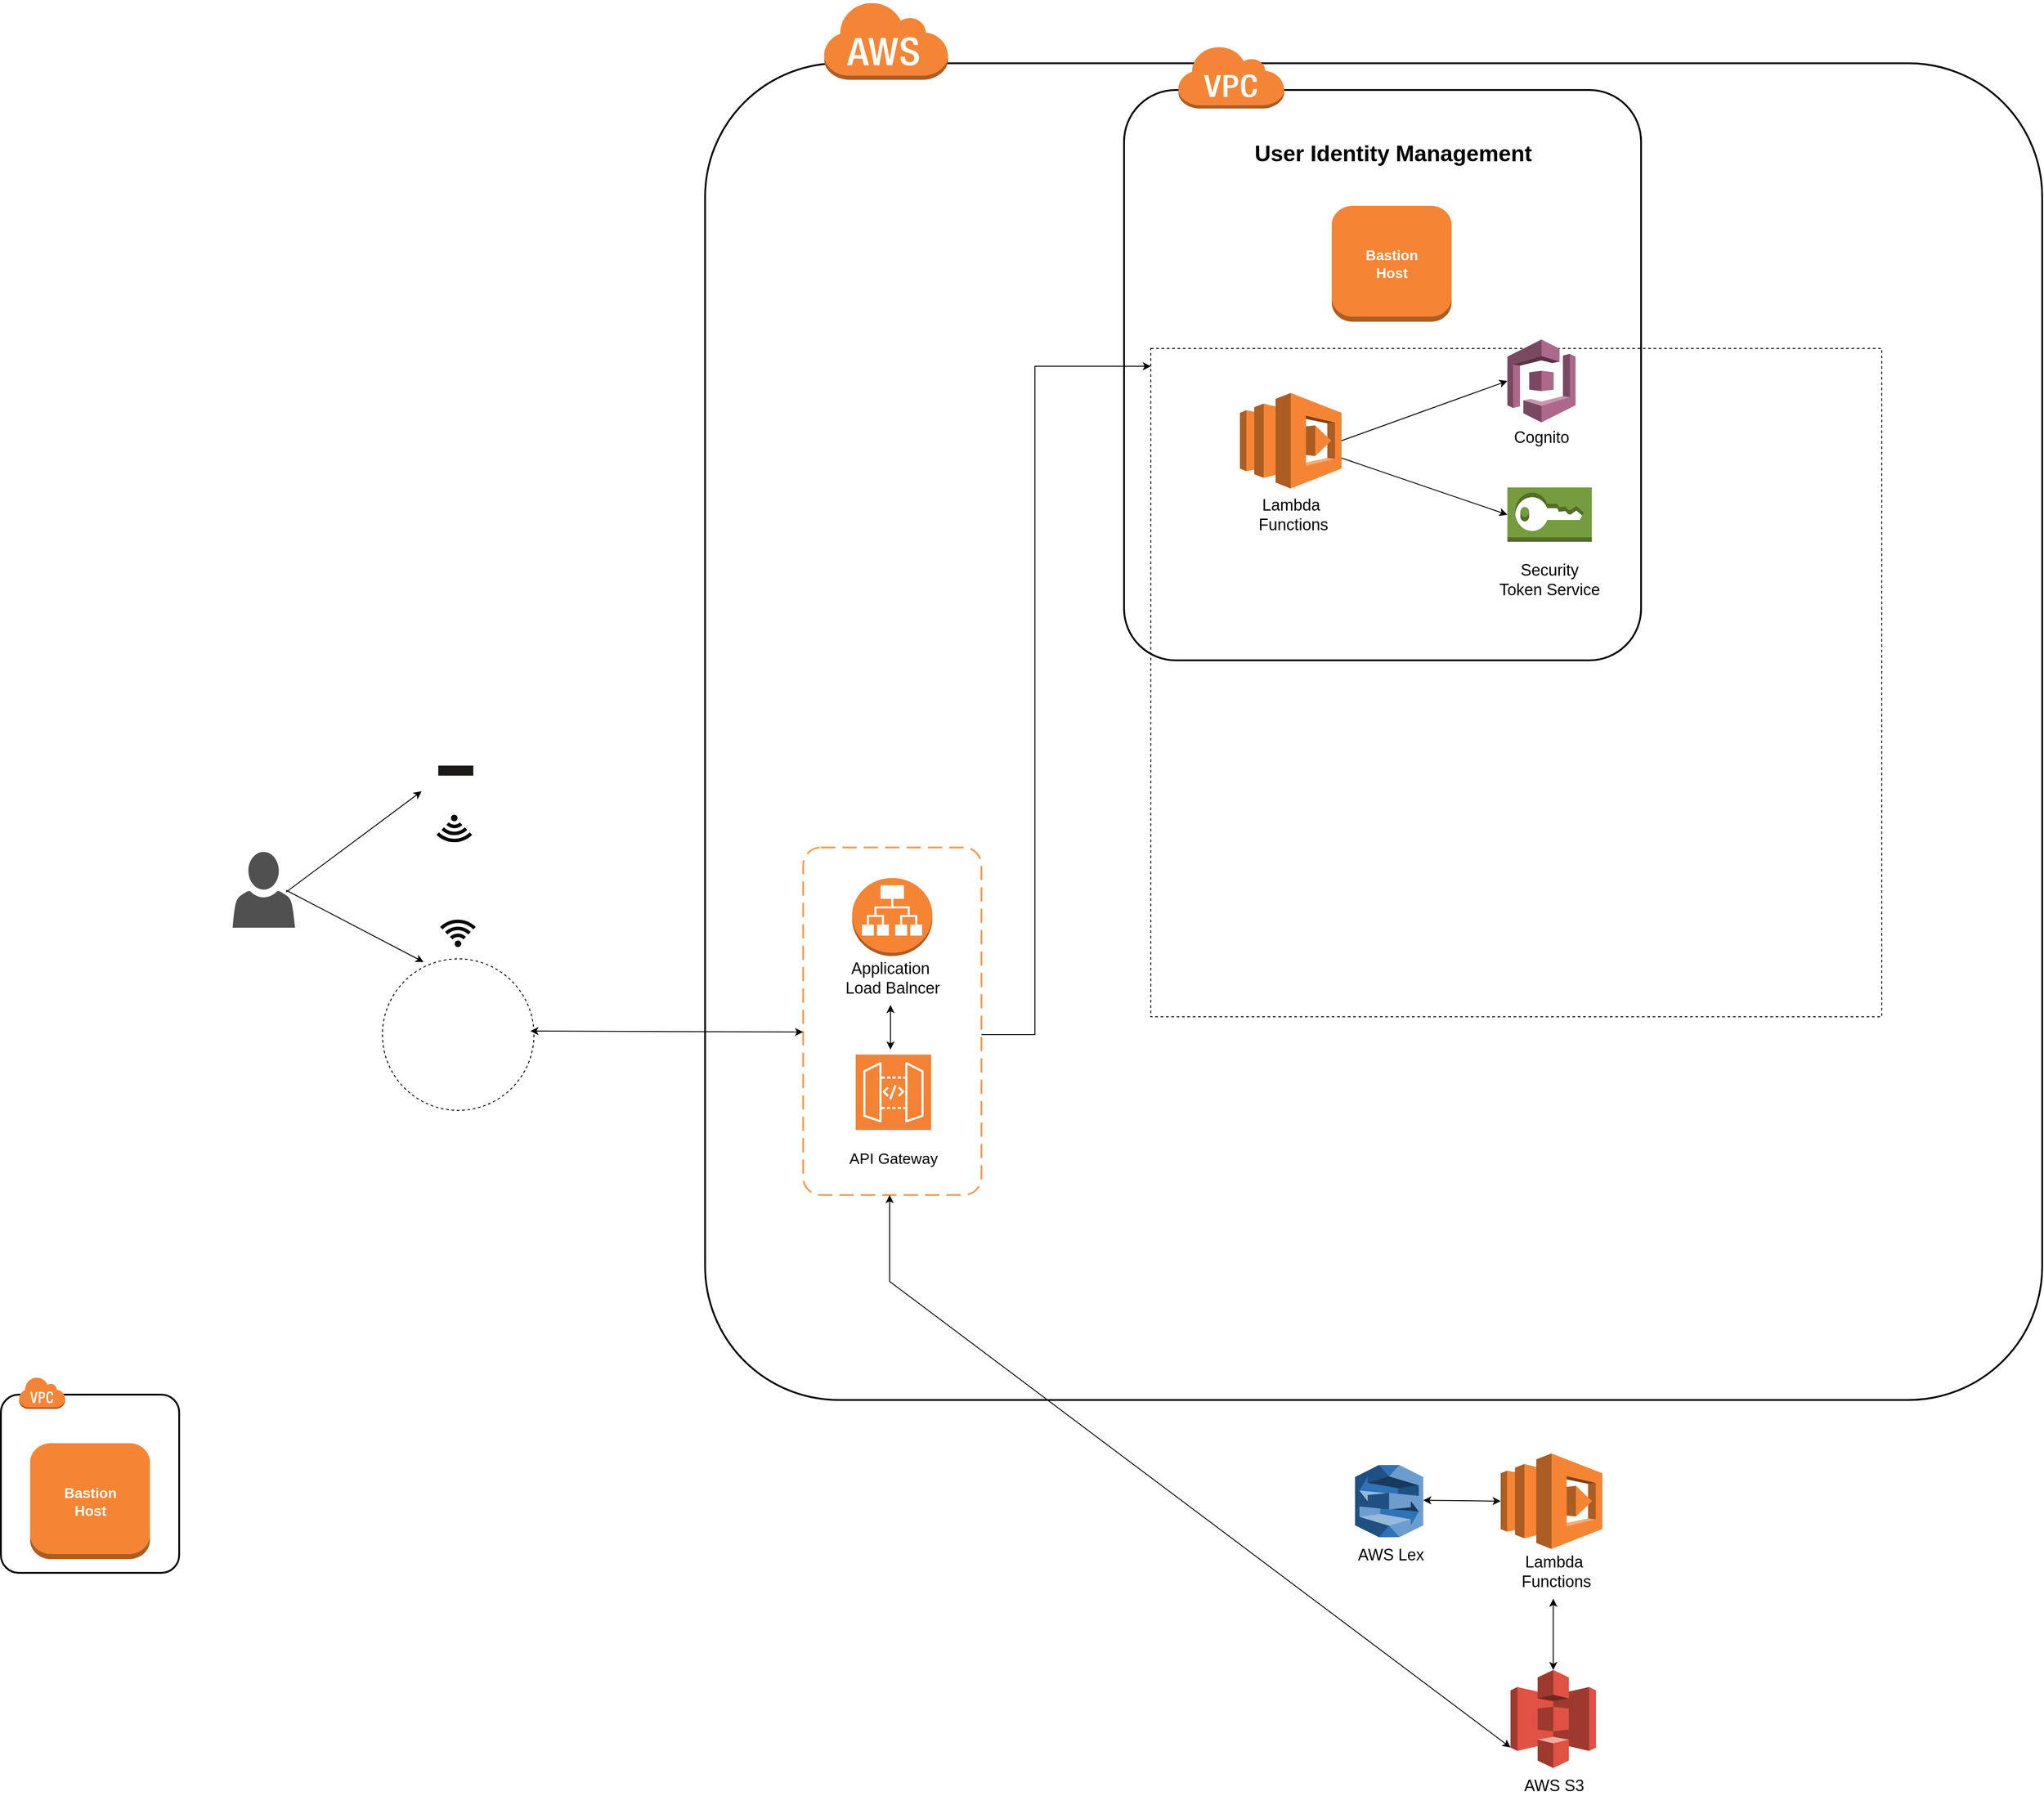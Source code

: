 <mxfile version="21.0.2" type="github">
  <diagram name="Page-1" id="oHGN7J-0XXW0CqSuOGDH">
    <mxGraphModel dx="5027" dy="3365" grid="1" gridSize="10" guides="1" tooltips="1" connect="1" arrows="1" fold="1" page="1" pageScale="1" pageWidth="827" pageHeight="1169" math="0" shadow="0">
      <root>
        <mxCell id="0" />
        <mxCell id="1" parent="0" />
        <mxCell id="KYSWxHfdA6B5Yg-FgnPo-60" value="" style="rounded=1;arcSize=10;dashed=0;fillColor=none;gradientColor=none;strokeWidth=2;" vertex="1" parent="1">
          <mxGeometry x="940" y="-870" width="580" height="640" as="geometry" />
        </mxCell>
        <mxCell id="KYSWxHfdA6B5Yg-FgnPo-35" value="" style="rounded=1;arcSize=10;dashed=0;fillColor=none;gradientColor=none;strokeWidth=2;fontColor=#ffffff;" vertex="1" parent="1">
          <mxGeometry x="470" y="-900" width="1500" height="1500" as="geometry" />
        </mxCell>
        <mxCell id="KYSWxHfdA6B5Yg-FgnPo-47" value="" style="rounded=1;arcSize=10;dashed=1;strokeColor=#F59D56;fillColor=none;gradientColor=none;dashPattern=8 4;strokeWidth=2;" vertex="1" parent="1">
          <mxGeometry x="580" y="-20" width="200" height="390" as="geometry" />
        </mxCell>
        <mxCell id="KYSWxHfdA6B5Yg-FgnPo-36" value="" style="dashed=0;html=1;shape=mxgraph.aws3.cloud;fillColor=#F58536;gradientColor=none;dashed=0;" vertex="1" parent="1">
          <mxGeometry x="602.5" y="-970" width="140" height="88.55" as="geometry" />
        </mxCell>
        <mxCell id="KYSWxHfdA6B5Yg-FgnPo-43" value="" style="group" vertex="1" connectable="0" parent="1">
          <mxGeometry x="620" y="190" width="122.5" height="180" as="geometry" />
        </mxCell>
        <mxCell id="KYSWxHfdA6B5Yg-FgnPo-41" value="&lt;font style=&quot;font-size: 17px;&quot;&gt;API Gateway&lt;/font&gt;" style="text;html=1;align=center;verticalAlign=middle;resizable=0;points=[];autosize=1;strokeColor=none;fillColor=none;" vertex="1" parent="KYSWxHfdA6B5Yg-FgnPo-43">
          <mxGeometry x="1.255" y="125.0" width="120" height="30" as="geometry" />
        </mxCell>
        <mxCell id="KYSWxHfdA6B5Yg-FgnPo-45" value="" style="sketch=0;points=[[0,0,0],[0.25,0,0],[0.5,0,0],[0.75,0,0],[1,0,0],[0,1,0],[0.25,1,0],[0.5,1,0],[0.75,1,0],[1,1,0],[0,0.25,0],[0,0.5,0],[0,0.75,0],[1,0.25,0],[1,0.5,0],[1,0.75,0]];outlineConnect=0;fontColor=#232F3E;gradientColor=#f48134;gradientDirection=radial;fillColor=#f58536;strokeColor=#ffffff;dashed=0;verticalLabelPosition=bottom;verticalAlign=top;align=center;html=1;fontSize=12;fontStyle=0;aspect=fixed;shape=mxgraph.aws4.resourceIcon;resIcon=mxgraph.aws4.api_gateway;" vertex="1" parent="KYSWxHfdA6B5Yg-FgnPo-43">
          <mxGeometry x="18.932" y="22.32" width="84.635" height="84.635" as="geometry" />
        </mxCell>
        <mxCell id="KYSWxHfdA6B5Yg-FgnPo-46" value="" style="outlineConnect=0;dashed=0;verticalLabelPosition=bottom;verticalAlign=top;align=center;html=1;shape=mxgraph.aws3.application_load_balancer;fillColor=#F58534;gradientColor=none;" vertex="1" parent="1">
          <mxGeometry x="635" y="14.25" width="90" height="87.5" as="geometry" />
        </mxCell>
        <mxCell id="KYSWxHfdA6B5Yg-FgnPo-48" value="&lt;font style=&quot;font-size: 18px;&quot;&gt;Application&amp;nbsp;&lt;br&gt;Load Balncer&lt;/font&gt;" style="text;html=1;align=center;verticalAlign=middle;resizable=0;points=[];autosize=1;strokeColor=none;fillColor=none;" vertex="1" parent="1">
          <mxGeometry x="615" y="96.75" width="130" height="60" as="geometry" />
        </mxCell>
        <mxCell id="KYSWxHfdA6B5Yg-FgnPo-15" value="" style="group" vertex="1" connectable="0" parent="1">
          <mxGeometry x="152" y="-140" width="77.44" height="90" as="geometry" />
        </mxCell>
        <mxCell id="KYSWxHfdA6B5Yg-FgnPo-12" value="" style="shape=image;verticalLabelPosition=bottom;labelBackgroundColor=default;verticalAlign=top;aspect=fixed;imageAspect=0;image=https://www.nicorette.de/sites/nicorette_de/files/nic293_logo_neu_weiss_0.png;imageBackground=#1b1818;fillStyle=solid;" vertex="1" parent="KYSWxHfdA6B5Yg-FgnPo-15">
          <mxGeometry x="18.658" y="28.125" width="39.304" height="11.262" as="geometry" />
        </mxCell>
        <mxCell id="KYSWxHfdA6B5Yg-FgnPo-14" value="" style="shape=image;html=1;verticalAlign=top;verticalLabelPosition=bottom;labelBackgroundColor=#ffffff;imageAspect=0;aspect=fixed;image=https://cdn4.iconfinder.com/data/icons/essentials-71/24/038_-_Mobile-128.png" vertex="1" parent="KYSWxHfdA6B5Yg-FgnPo-15">
          <mxGeometry width="75.87" height="75.87" as="geometry" />
        </mxCell>
        <mxCell id="KYSWxHfdA6B5Yg-FgnPo-16" value="" style="group" vertex="1" connectable="0" parent="1">
          <mxGeometry x="120" y="141.0" width="170" height="146" as="geometry" />
        </mxCell>
        <mxCell id="KYSWxHfdA6B5Yg-FgnPo-6" value="" style="group" vertex="1" connectable="0" parent="KYSWxHfdA6B5Yg-FgnPo-16">
          <mxGeometry width="170" height="146" as="geometry" />
        </mxCell>
        <mxCell id="KYSWxHfdA6B5Yg-FgnPo-2" value="" style="shape=image;html=1;verticalAlign=top;verticalLabelPosition=bottom;labelBackgroundColor=#ffffff;imageAspect=0;aspect=fixed;image=https://cdn4.iconfinder.com/data/icons/essential-app-1/16/mobile-phone-smart-screen-128.png" vertex="1" parent="KYSWxHfdA6B5Yg-FgnPo-6">
          <mxGeometry width="60" height="60" as="geometry" />
        </mxCell>
        <mxCell id="KYSWxHfdA6B5Yg-FgnPo-1" value="" style="shape=image;html=1;verticalAlign=top;verticalLabelPosition=bottom;labelBackgroundColor=#ffffff;imageAspect=0;aspect=fixed;image=https://cdn0.iconfinder.com/data/icons/logos-brands/24/logo_brand_brands_logos_apple_ios-128.png" vertex="1" parent="KYSWxHfdA6B5Yg-FgnPo-6">
          <mxGeometry x="21.562" y="17.609" width="17.812" height="17.812" as="geometry" />
        </mxCell>
        <mxCell id="KYSWxHfdA6B5Yg-FgnPo-21" value="" style="ellipse;whiteSpace=wrap;html=1;aspect=fixed;dashed=1;fillColor=none;" vertex="1" parent="KYSWxHfdA6B5Yg-FgnPo-6">
          <mxGeometry x="-12" y="-36.0" width="170" height="170" as="geometry" />
        </mxCell>
        <mxCell id="KYSWxHfdA6B5Yg-FgnPo-23" value="" style="shape=image;html=1;verticalAlign=top;verticalLabelPosition=bottom;labelBackgroundColor=#ffffff;imageAspect=0;aspect=fixed;image=https://cdn0.iconfinder.com/data/icons/analytic-investment-and-balanced-scorecard/512/162_watch_smart_watch_time_phone_android-128.png" vertex="1" parent="KYSWxHfdA6B5Yg-FgnPo-6">
          <mxGeometry x="47" y="68" width="56" height="56" as="geometry" />
        </mxCell>
        <mxCell id="KYSWxHfdA6B5Yg-FgnPo-42" value="" style="endArrow=classic;startArrow=classic;html=1;rounded=0;entryX=0;entryY=0.531;entryDx=0;entryDy=0;entryPerimeter=0;" edge="1" parent="KYSWxHfdA6B5Yg-FgnPo-6" target="KYSWxHfdA6B5Yg-FgnPo-47">
          <mxGeometry width="50" height="50" relative="1" as="geometry">
            <mxPoint x="154" y="45.0" as="sourcePoint" />
            <mxPoint x="417.6" y="44.81" as="targetPoint" />
          </mxGeometry>
        </mxCell>
        <mxCell id="KYSWxHfdA6B5Yg-FgnPo-8" value="" style="group" vertex="1" connectable="0" parent="KYSWxHfdA6B5Yg-FgnPo-16">
          <mxGeometry x="90.001" y="2.47" width="57.528" height="57.528" as="geometry" />
        </mxCell>
        <mxCell id="KYSWxHfdA6B5Yg-FgnPo-5" value="" style="shape=image;html=1;verticalAlign=top;verticalLabelPosition=bottom;labelBackgroundColor=#ffffff;imageAspect=0;aspect=fixed;image=https://cdn4.iconfinder.com/data/icons/essential-app-1/16/mobile-phone-smart-screen-128.png" vertex="1" parent="KYSWxHfdA6B5Yg-FgnPo-8">
          <mxGeometry width="57.528" height="57.528" as="geometry" />
        </mxCell>
        <mxCell id="KYSWxHfdA6B5Yg-FgnPo-4" value="" style="shape=image;html=1;verticalAlign=top;verticalLabelPosition=bottom;labelBackgroundColor=#ffffff;imageAspect=0;aspect=fixed;image=https://cdn1.iconfinder.com/data/icons/logo-s-icon-pack-collection/512/android-128.png" vertex="1" parent="KYSWxHfdA6B5Yg-FgnPo-8">
          <mxGeometry x="21.016" y="22.125" width="16.108" height="16.108" as="geometry" />
        </mxCell>
        <mxCell id="KYSWxHfdA6B5Yg-FgnPo-25" value="" style="sketch=0;aspect=fixed;pointerEvents=1;shadow=0;dashed=0;html=1;strokeColor=none;labelPosition=center;verticalLabelPosition=bottom;verticalAlign=top;align=center;fillColor=#050505;shape=mxgraph.mscae.enterprise.wireless_connection;rotation=-90;" vertex="1" parent="1">
          <mxGeometry x="175.92" y="55" width="33.6" height="40" as="geometry" />
        </mxCell>
        <mxCell id="KYSWxHfdA6B5Yg-FgnPo-26" value="" style="sketch=0;aspect=fixed;pointerEvents=1;shadow=0;dashed=0;html=1;strokeColor=none;labelPosition=center;verticalLabelPosition=bottom;verticalAlign=top;align=center;fillColor=#050505;shape=mxgraph.mscae.enterprise.wireless_connection;rotation=90;" vertex="1" parent="1">
          <mxGeometry x="171.92" y="-60.0" width="33.6" height="40" as="geometry" />
        </mxCell>
        <mxCell id="KYSWxHfdA6B5Yg-FgnPo-29" value="" style="shape=image;verticalLabelPosition=bottom;labelBackgroundColor=default;verticalAlign=top;aspect=fixed;imageAspect=0;image=https://eshop.sectron.cz//UserFiles/Image/1585041328ble-01.jpg;" vertex="1" parent="1">
          <mxGeometry x="156.72" y="-15" width="70" height="70" as="geometry" />
        </mxCell>
        <mxCell id="KYSWxHfdA6B5Yg-FgnPo-44" value="" style="shape=image;verticalLabelPosition=bottom;labelBackgroundColor=default;verticalAlign=top;aspect=fixed;imageAspect=0;image=https://cdn-icons-png.flaticon.com/512/1652/1652335.png;" vertex="1" parent="1">
          <mxGeometry x="344" y="105" width="91" height="91" as="geometry" />
        </mxCell>
        <mxCell id="KYSWxHfdA6B5Yg-FgnPo-55" value="" style="endArrow=classic;startArrow=classic;html=1;rounded=0;" edge="1" parent="1">
          <mxGeometry width="50" height="50" relative="1" as="geometry">
            <mxPoint x="677.96" y="206.75" as="sourcePoint" />
            <mxPoint x="677.96" y="156.75" as="targetPoint" />
          </mxGeometry>
        </mxCell>
        <mxCell id="KYSWxHfdA6B5Yg-FgnPo-62" value="" style="group;dashed=1;strokeColor=default;" vertex="1" connectable="0" parent="1">
          <mxGeometry x="970" y="-580" width="820" height="750" as="geometry" />
        </mxCell>
        <mxCell id="KYSWxHfdA6B5Yg-FgnPo-65" value="" style="outlineConnect=0;dashed=0;verticalLabelPosition=bottom;verticalAlign=top;align=center;html=1;shape=mxgraph.aws3.lambda;fillColor=#F58534;gradientColor=none;" vertex="1" parent="KYSWxHfdA6B5Yg-FgnPo-62">
          <mxGeometry x="100" y="49.997" width="114" height="107.067" as="geometry" />
        </mxCell>
        <mxCell id="KYSWxHfdA6B5Yg-FgnPo-66" value="&lt;span style=&quot;font-size: 18px;&quot;&gt;Lambda&lt;br&gt;&amp;nbsp;Functions&lt;/span&gt;" style="text;html=1;align=center;verticalAlign=middle;resizable=0;points=[];autosize=1;strokeColor=none;fillColor=none;" vertex="1" parent="KYSWxHfdA6B5Yg-FgnPo-62">
          <mxGeometry x="102" y="157.06" width="110" height="60" as="geometry" />
        </mxCell>
        <mxCell id="KYSWxHfdA6B5Yg-FgnPo-70" value="" style="outlineConnect=0;dashed=0;verticalLabelPosition=bottom;verticalAlign=top;align=center;html=1;shape=mxgraph.aws3.cognito;fillColor=#AD688B;gradientColor=none;" vertex="1" parent="KYSWxHfdA6B5Yg-FgnPo-62">
          <mxGeometry x="400" y="-10" width="76.5" height="93" as="geometry" />
        </mxCell>
        <mxCell id="KYSWxHfdA6B5Yg-FgnPo-69" value="" style="endArrow=classic;html=1;rounded=0;entryX=0;entryY=0.5;entryDx=0;entryDy=0;entryPerimeter=0;exitX=1;exitY=0.5;exitDx=0;exitDy=0;exitPerimeter=0;" edge="1" parent="KYSWxHfdA6B5Yg-FgnPo-62" source="KYSWxHfdA6B5Yg-FgnPo-65" target="KYSWxHfdA6B5Yg-FgnPo-70">
          <mxGeometry width="50" height="50" relative="1" as="geometry">
            <mxPoint x="290" y="195" as="sourcePoint" />
            <mxPoint x="686" y="16" as="targetPoint" />
          </mxGeometry>
        </mxCell>
        <mxCell id="KYSWxHfdA6B5Yg-FgnPo-73" value="" style="outlineConnect=0;dashed=0;verticalLabelPosition=bottom;verticalAlign=top;align=center;html=1;shape=mxgraph.aws3.sts;fillColor=#759C3E;gradientColor=none;" vertex="1" parent="KYSWxHfdA6B5Yg-FgnPo-62">
          <mxGeometry x="400" y="156.06" width="94.75" height="61" as="geometry" />
        </mxCell>
        <mxCell id="KYSWxHfdA6B5Yg-FgnPo-75" value="" style="endArrow=classic;html=1;rounded=0;entryX=0;entryY=0.5;entryDx=0;entryDy=0;entryPerimeter=0;" edge="1" parent="KYSWxHfdA6B5Yg-FgnPo-62" source="KYSWxHfdA6B5Yg-FgnPo-65" target="KYSWxHfdA6B5Yg-FgnPo-73">
          <mxGeometry width="50" height="50" relative="1" as="geometry">
            <mxPoint x="300" y="205" as="sourcePoint" />
            <mxPoint x="630" y="47" as="targetPoint" />
          </mxGeometry>
        </mxCell>
        <mxCell id="KYSWxHfdA6B5Yg-FgnPo-71" value="&lt;span style=&quot;font-size: 18px;&quot;&gt;Cognito&lt;/span&gt;" style="text;html=1;align=center;verticalAlign=middle;resizable=0;points=[];autosize=1;strokeColor=none;fillColor=none;" vertex="1" parent="KYSWxHfdA6B5Yg-FgnPo-62">
          <mxGeometry x="393.25" y="80" width="90" height="40" as="geometry" />
        </mxCell>
        <mxCell id="KYSWxHfdA6B5Yg-FgnPo-76" value="&lt;span style=&quot;font-size: 18px;&quot;&gt;Security&lt;br&gt;Token Service&lt;br&gt;&lt;/span&gt;" style="text;html=1;align=center;verticalAlign=middle;resizable=0;points=[];autosize=1;strokeColor=none;fillColor=none;" vertex="1" parent="KYSWxHfdA6B5Yg-FgnPo-62">
          <mxGeometry x="377.38" y="230" width="140" height="60" as="geometry" />
        </mxCell>
        <mxCell id="KYSWxHfdA6B5Yg-FgnPo-64" value="" style="endArrow=classic;html=1;rounded=0;startArrow=none;" edge="1" parent="1">
          <mxGeometry width="50" height="50" relative="1" as="geometry">
            <mxPoint x="780" y="190" as="sourcePoint" />
            <mxPoint x="970" y="-560" as="targetPoint" />
            <Array as="points">
              <mxPoint x="840" y="190" />
              <mxPoint x="840" y="-560" />
            </Array>
          </mxGeometry>
        </mxCell>
        <mxCell id="KYSWxHfdA6B5Yg-FgnPo-77" value="" style="sketch=0;pointerEvents=1;shadow=0;dashed=0;html=1;strokeColor=none;fillColor=#505050;labelPosition=center;verticalLabelPosition=bottom;verticalAlign=top;outlineConnect=0;align=center;shape=mxgraph.office.users.user;" vertex="1" parent="1">
          <mxGeometry x="-60" y="-15" width="70" height="85" as="geometry" />
        </mxCell>
        <mxCell id="KYSWxHfdA6B5Yg-FgnPo-78" value="" style="endArrow=classic;html=1;rounded=0;entryX=0;entryY=0.75;entryDx=0;entryDy=0;" edge="1" parent="1" target="KYSWxHfdA6B5Yg-FgnPo-14">
          <mxGeometry width="50" height="50" relative="1" as="geometry">
            <mxPoint y="30" as="sourcePoint" />
            <mxPoint x="50" y="-20" as="targetPoint" />
          </mxGeometry>
        </mxCell>
        <mxCell id="KYSWxHfdA6B5Yg-FgnPo-79" value="" style="endArrow=classic;html=1;rounded=0;entryX=0.272;entryY=0.021;entryDx=0;entryDy=0;entryPerimeter=0;" edge="1" parent="1" target="KYSWxHfdA6B5Yg-FgnPo-21">
          <mxGeometry width="50" height="50" relative="1" as="geometry">
            <mxPoint y="28" as="sourcePoint" />
            <mxPoint x="162" y="-73" as="targetPoint" />
          </mxGeometry>
        </mxCell>
        <mxCell id="KYSWxHfdA6B5Yg-FgnPo-67" value="&lt;font style=&quot;font-size: 25px;&quot;&gt;User Identity Management&amp;nbsp;&lt;/font&gt;" style="text;html=1;align=center;verticalAlign=middle;resizable=0;points=[];autosize=1;strokeColor=none;fillColor=none;rotation=0;fontStyle=1" vertex="1" parent="1">
          <mxGeometry x="1075.19" y="-820.003" width="340" height="40" as="geometry" />
        </mxCell>
        <mxCell id="KYSWxHfdA6B5Yg-FgnPo-89" value="" style="endArrow=classic;startArrow=classic;html=1;rounded=0;entryX=0;entryY=0.79;entryDx=0;entryDy=0;entryPerimeter=0;" edge="1" parent="1" target="KYSWxHfdA6B5Yg-FgnPo-87">
          <mxGeometry width="50" height="50" relative="1" as="geometry">
            <mxPoint x="677" y="370" as="sourcePoint" />
            <mxPoint x="1000" y="480" as="targetPoint" />
            <Array as="points">
              <mxPoint x="677" y="467" />
            </Array>
          </mxGeometry>
        </mxCell>
        <mxCell id="KYSWxHfdA6B5Yg-FgnPo-81" value="" style="outlineConnect=0;dashed=0;verticalLabelPosition=bottom;verticalAlign=top;align=center;html=1;shape=mxgraph.aws3.lex;fillColor=#2E73B8;gradientColor=none;" vertex="1" parent="1">
          <mxGeometry x="1199.12" y="673.03" width="76.5" height="81" as="geometry" />
        </mxCell>
        <mxCell id="KYSWxHfdA6B5Yg-FgnPo-83" value="&lt;span style=&quot;font-size: 18px;&quot;&gt;AWS Lex&lt;/span&gt;" style="text;html=1;align=center;verticalAlign=middle;resizable=0;points=[];autosize=1;strokeColor=none;fillColor=none;" vertex="1" parent="1">
          <mxGeometry x="1189.12" y="754.03" width="100" height="40" as="geometry" />
        </mxCell>
        <mxCell id="KYSWxHfdA6B5Yg-FgnPo-84" value="" style="outlineConnect=0;dashed=0;verticalLabelPosition=bottom;verticalAlign=top;align=center;html=1;shape=mxgraph.aws3.lambda;fillColor=#F58534;gradientColor=none;" vertex="1" parent="1">
          <mxGeometry x="1362.5" y="659.997" width="114" height="107.067" as="geometry" />
        </mxCell>
        <mxCell id="KYSWxHfdA6B5Yg-FgnPo-85" value="&lt;span style=&quot;font-size: 18px;&quot;&gt;Lambda&lt;br&gt;&amp;nbsp;Functions&lt;/span&gt;" style="text;html=1;align=center;verticalAlign=middle;resizable=0;points=[];autosize=1;strokeColor=none;fillColor=none;" vertex="1" parent="1">
          <mxGeometry x="1366.5" y="763.03" width="110" height="60" as="geometry" />
        </mxCell>
        <mxCell id="KYSWxHfdA6B5Yg-FgnPo-86" value="" style="endArrow=classic;startArrow=classic;html=1;rounded=0;entryX=0;entryY=0.5;entryDx=0;entryDy=0;entryPerimeter=0;" edge="1" parent="1" target="KYSWxHfdA6B5Yg-FgnPo-84">
          <mxGeometry width="50" height="50" relative="1" as="geometry">
            <mxPoint x="1275.62" y="712.53" as="sourcePoint" />
            <mxPoint x="1369.12" y="713.03" as="targetPoint" />
          </mxGeometry>
        </mxCell>
        <mxCell id="KYSWxHfdA6B5Yg-FgnPo-87" value="" style="outlineConnect=0;dashed=0;verticalLabelPosition=bottom;verticalAlign=top;align=center;html=1;shape=mxgraph.aws3.s3;fillColor=#E05243;gradientColor=none;" vertex="1" parent="1">
          <mxGeometry x="1373.56" y="903.03" width="95.87" height="110" as="geometry" />
        </mxCell>
        <mxCell id="KYSWxHfdA6B5Yg-FgnPo-88" value="&lt;span style=&quot;font-size: 18px;&quot;&gt;AWS S3&lt;/span&gt;" style="text;html=1;align=center;verticalAlign=middle;resizable=0;points=[];autosize=1;strokeColor=none;fillColor=none;" vertex="1" parent="1">
          <mxGeometry x="1376.5" y="1013.03" width="90" height="40" as="geometry" />
        </mxCell>
        <mxCell id="KYSWxHfdA6B5Yg-FgnPo-90" value="" style="endArrow=classic;startArrow=classic;html=1;rounded=0;entryX=0.5;entryY=0;entryDx=0;entryDy=0;entryPerimeter=0;" edge="1" parent="1" source="KYSWxHfdA6B5Yg-FgnPo-85" target="KYSWxHfdA6B5Yg-FgnPo-87">
          <mxGeometry width="50" height="50" relative="1" as="geometry">
            <mxPoint x="1285.62" y="722.53" as="sourcePoint" />
            <mxPoint x="1372.12" y="724.03" as="targetPoint" />
          </mxGeometry>
        </mxCell>
        <mxCell id="KYSWxHfdA6B5Yg-FgnPo-93" value="" style="group" vertex="1" connectable="0" parent="1">
          <mxGeometry x="1173" y="-740" width="134.38" height="130" as="geometry" />
        </mxCell>
        <mxCell id="KYSWxHfdA6B5Yg-FgnPo-94" value="" style="group" vertex="1" connectable="0" parent="KYSWxHfdA6B5Yg-FgnPo-93">
          <mxGeometry width="134.38" height="130" as="geometry" />
        </mxCell>
        <mxCell id="KYSWxHfdA6B5Yg-FgnPo-91" value="rerrer" style="outlineConnect=0;dashed=0;verticalLabelPosition=bottom;verticalAlign=top;align=center;shape=mxgraph.aws3.instance;fillColor=#F58534;gradientColor=none;fontStyle=1;fontColor=none;noLabel=1;" vertex="1" parent="KYSWxHfdA6B5Yg-FgnPo-94">
          <mxGeometry width="134.38" height="130" as="geometry" />
        </mxCell>
        <mxCell id="KYSWxHfdA6B5Yg-FgnPo-92" value="Bastion&lt;br style=&quot;font-size: 16px;&quot;&gt;Host" style="text;html=1;align=center;verticalAlign=middle;resizable=0;points=[];autosize=1;strokeColor=none;fillColor=none;fontStyle=1;fontColor=#ffffff;fontSize=16;" vertex="1" parent="KYSWxHfdA6B5Yg-FgnPo-94">
          <mxGeometry x="27.19" y="40" width="80" height="50" as="geometry" />
        </mxCell>
        <mxCell id="KYSWxHfdA6B5Yg-FgnPo-61" value="" style="dashed=0;html=1;shape=mxgraph.aws3.virtual_private_cloud;fillColor=#F58536;gradientColor=none;dashed=0;" vertex="1" parent="1">
          <mxGeometry x="1000" y="-920.003" width="119.6" height="70.791" as="geometry" />
        </mxCell>
        <mxCell id="KYSWxHfdA6B5Yg-FgnPo-97" value="" style="rounded=1;arcSize=10;dashed=0;fillColor=none;gradientColor=none;strokeWidth=2;" vertex="1" parent="1">
          <mxGeometry x="-320" y="594" width="200" height="200" as="geometry" />
        </mxCell>
        <mxCell id="KYSWxHfdA6B5Yg-FgnPo-98" value="" style="dashed=0;html=1;shape=mxgraph.aws3.virtual_private_cloud;fillColor=#F58536;gradientColor=none;dashed=0;" vertex="1" parent="1">
          <mxGeometry x="-300" y="574" width="52" height="36" as="geometry" />
        </mxCell>
        <mxCell id="KYSWxHfdA6B5Yg-FgnPo-99" value="" style="group" vertex="1" connectable="0" parent="1">
          <mxGeometry x="-287.19" y="648.53" width="134.38" height="130" as="geometry" />
        </mxCell>
        <mxCell id="KYSWxHfdA6B5Yg-FgnPo-100" value="" style="group" vertex="1" connectable="0" parent="KYSWxHfdA6B5Yg-FgnPo-99">
          <mxGeometry width="134.38" height="130" as="geometry" />
        </mxCell>
        <mxCell id="KYSWxHfdA6B5Yg-FgnPo-101" value="rerrer" style="outlineConnect=0;dashed=0;verticalLabelPosition=bottom;verticalAlign=top;align=center;shape=mxgraph.aws3.instance;fillColor=#F58534;gradientColor=none;fontStyle=1;fontColor=none;noLabel=1;" vertex="1" parent="KYSWxHfdA6B5Yg-FgnPo-100">
          <mxGeometry width="134.38" height="130" as="geometry" />
        </mxCell>
        <mxCell id="KYSWxHfdA6B5Yg-FgnPo-102" value="Bastion&lt;br style=&quot;font-size: 16px;&quot;&gt;Host" style="text;html=1;align=center;verticalAlign=middle;resizable=0;points=[];autosize=1;strokeColor=none;fillColor=none;fontStyle=1;fontColor=#ffffff;fontSize=16;" vertex="1" parent="KYSWxHfdA6B5Yg-FgnPo-100">
          <mxGeometry x="27.19" y="40" width="80" height="50" as="geometry" />
        </mxCell>
      </root>
    </mxGraphModel>
  </diagram>
</mxfile>
